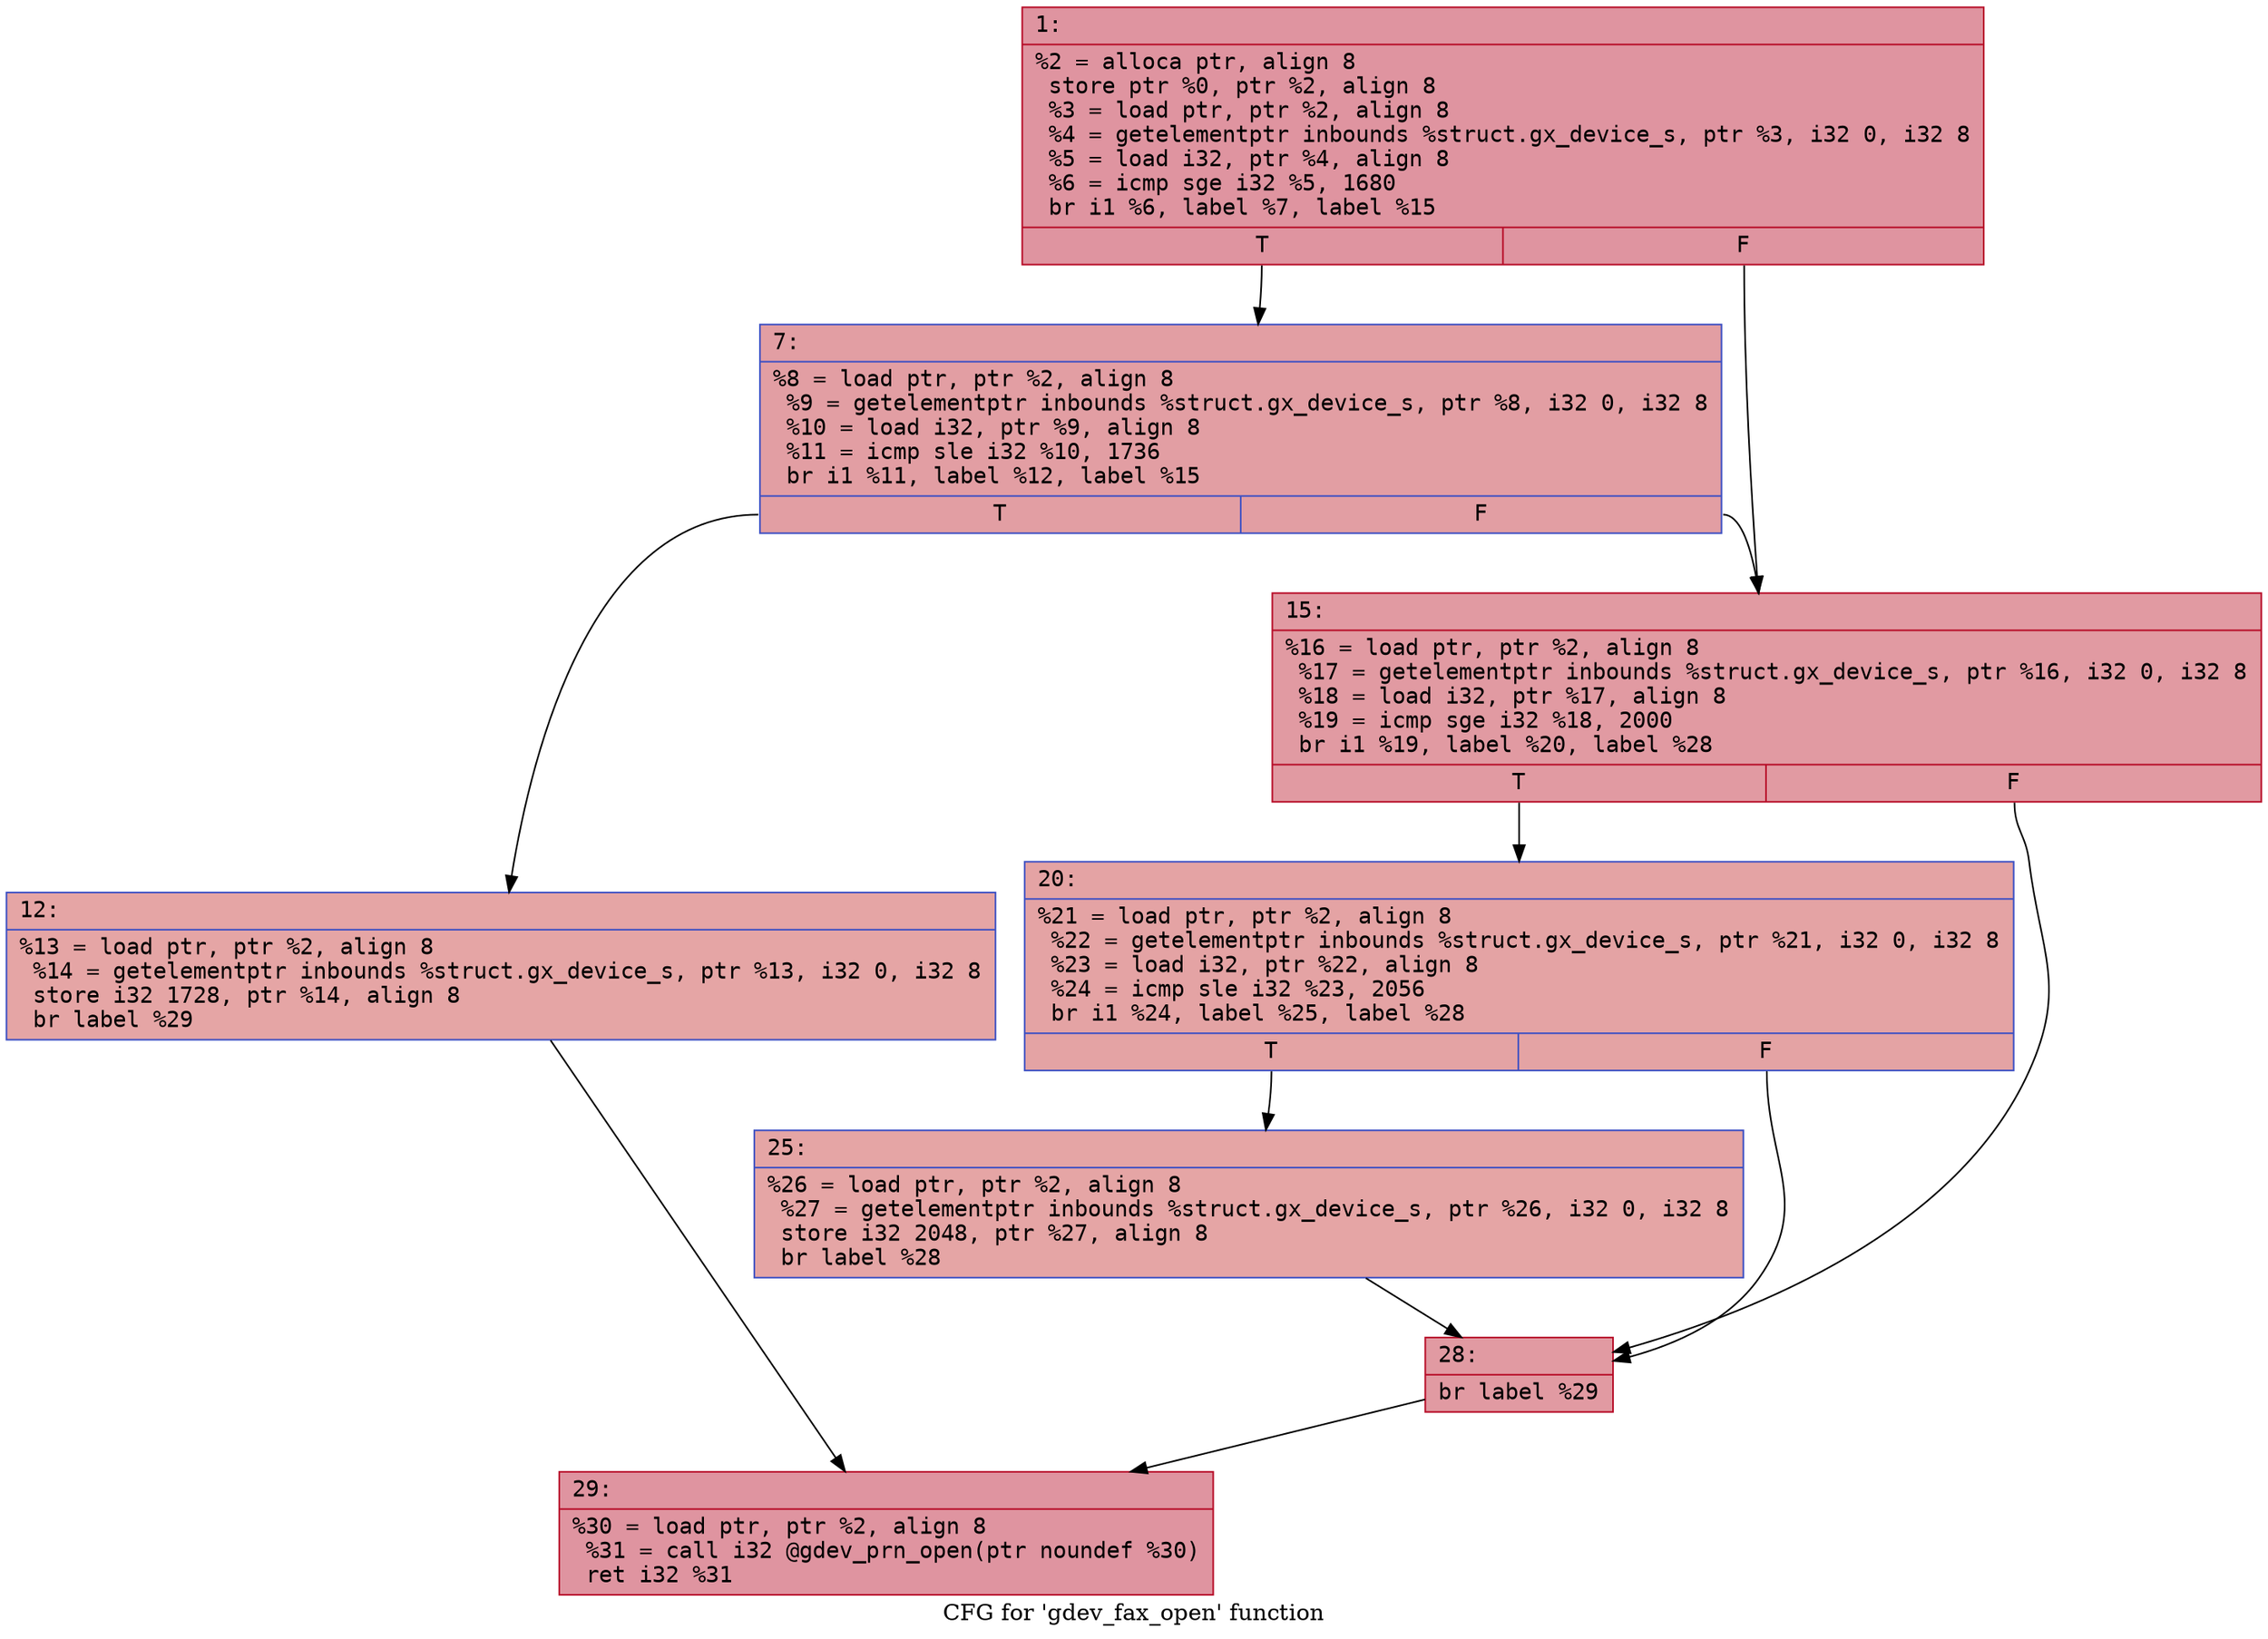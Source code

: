 digraph "CFG for 'gdev_fax_open' function" {
	label="CFG for 'gdev_fax_open' function";

	Node0x600003433930 [shape=record,color="#b70d28ff", style=filled, fillcolor="#b70d2870" fontname="Courier",label="{1:\l|  %2 = alloca ptr, align 8\l  store ptr %0, ptr %2, align 8\l  %3 = load ptr, ptr %2, align 8\l  %4 = getelementptr inbounds %struct.gx_device_s, ptr %3, i32 0, i32 8\l  %5 = load i32, ptr %4, align 8\l  %6 = icmp sge i32 %5, 1680\l  br i1 %6, label %7, label %15\l|{<s0>T|<s1>F}}"];
	Node0x600003433930:s0 -> Node0x600003433980[tooltip="1 -> 7\nProbability 50.00%" ];
	Node0x600003433930:s1 -> Node0x600003433a20[tooltip="1 -> 15\nProbability 50.00%" ];
	Node0x600003433980 [shape=record,color="#3d50c3ff", style=filled, fillcolor="#be242e70" fontname="Courier",label="{7:\l|  %8 = load ptr, ptr %2, align 8\l  %9 = getelementptr inbounds %struct.gx_device_s, ptr %8, i32 0, i32 8\l  %10 = load i32, ptr %9, align 8\l  %11 = icmp sle i32 %10, 1736\l  br i1 %11, label %12, label %15\l|{<s0>T|<s1>F}}"];
	Node0x600003433980:s0 -> Node0x6000034339d0[tooltip="7 -> 12\nProbability 50.00%" ];
	Node0x600003433980:s1 -> Node0x600003433a20[tooltip="7 -> 15\nProbability 50.00%" ];
	Node0x6000034339d0 [shape=record,color="#3d50c3ff", style=filled, fillcolor="#c5333470" fontname="Courier",label="{12:\l|  %13 = load ptr, ptr %2, align 8\l  %14 = getelementptr inbounds %struct.gx_device_s, ptr %13, i32 0, i32 8\l  store i32 1728, ptr %14, align 8\l  br label %29\l}"];
	Node0x6000034339d0 -> Node0x600003433b60[tooltip="12 -> 29\nProbability 100.00%" ];
	Node0x600003433a20 [shape=record,color="#b70d28ff", style=filled, fillcolor="#bb1b2c70" fontname="Courier",label="{15:\l|  %16 = load ptr, ptr %2, align 8\l  %17 = getelementptr inbounds %struct.gx_device_s, ptr %16, i32 0, i32 8\l  %18 = load i32, ptr %17, align 8\l  %19 = icmp sge i32 %18, 2000\l  br i1 %19, label %20, label %28\l|{<s0>T|<s1>F}}"];
	Node0x600003433a20:s0 -> Node0x600003433a70[tooltip="15 -> 20\nProbability 50.00%" ];
	Node0x600003433a20:s1 -> Node0x600003433b10[tooltip="15 -> 28\nProbability 50.00%" ];
	Node0x600003433a70 [shape=record,color="#3d50c3ff", style=filled, fillcolor="#c32e3170" fontname="Courier",label="{20:\l|  %21 = load ptr, ptr %2, align 8\l  %22 = getelementptr inbounds %struct.gx_device_s, ptr %21, i32 0, i32 8\l  %23 = load i32, ptr %22, align 8\l  %24 = icmp sle i32 %23, 2056\l  br i1 %24, label %25, label %28\l|{<s0>T|<s1>F}}"];
	Node0x600003433a70:s0 -> Node0x600003433ac0[tooltip="20 -> 25\nProbability 50.00%" ];
	Node0x600003433a70:s1 -> Node0x600003433b10[tooltip="20 -> 28\nProbability 50.00%" ];
	Node0x600003433ac0 [shape=record,color="#3d50c3ff", style=filled, fillcolor="#c5333470" fontname="Courier",label="{25:\l|  %26 = load ptr, ptr %2, align 8\l  %27 = getelementptr inbounds %struct.gx_device_s, ptr %26, i32 0, i32 8\l  store i32 2048, ptr %27, align 8\l  br label %28\l}"];
	Node0x600003433ac0 -> Node0x600003433b10[tooltip="25 -> 28\nProbability 100.00%" ];
	Node0x600003433b10 [shape=record,color="#b70d28ff", style=filled, fillcolor="#bb1b2c70" fontname="Courier",label="{28:\l|  br label %29\l}"];
	Node0x600003433b10 -> Node0x600003433b60[tooltip="28 -> 29\nProbability 100.00%" ];
	Node0x600003433b60 [shape=record,color="#b70d28ff", style=filled, fillcolor="#b70d2870" fontname="Courier",label="{29:\l|  %30 = load ptr, ptr %2, align 8\l  %31 = call i32 @gdev_prn_open(ptr noundef %30)\l  ret i32 %31\l}"];
}
